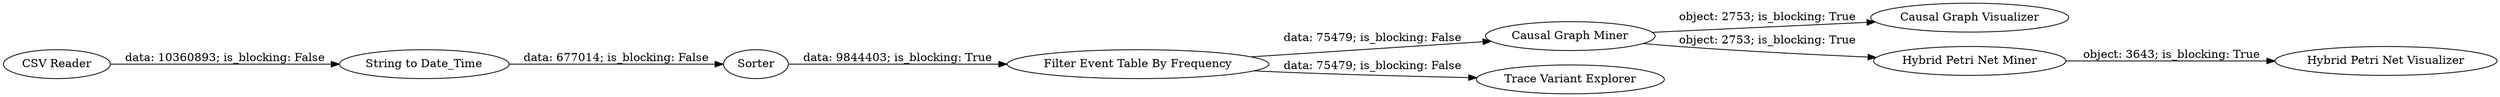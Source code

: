 digraph {
	"1973974827692642354_21" [label="Causal Graph Miner"]
	"1973974827692642354_24" [label="Causal Graph Visualizer"]
	"1973974827692642354_22" [label="Hybrid Petri Net Miner"]
	"1973974827692642354_19" [label="String to Date_Time"]
	"1973974827692642354_26" [label="Filter Event Table By Frequency"]
	"1973974827692642354_1" [label="CSV Reader"]
	"1973974827692642354_20" [label=Sorter]
	"1973974827692642354_27" [label="Trace Variant Explorer"]
	"1973974827692642354_25" [label="Hybrid Petri Net Visualizer"]
	"1973974827692642354_1" -> "1973974827692642354_19" [label="data: 10360893; is_blocking: False"]
	"1973974827692642354_22" -> "1973974827692642354_25" [label="object: 3643; is_blocking: True"]
	"1973974827692642354_21" -> "1973974827692642354_24" [label="object: 2753; is_blocking: True"]
	"1973974827692642354_20" -> "1973974827692642354_26" [label="data: 9844403; is_blocking: True"]
	"1973974827692642354_26" -> "1973974827692642354_21" [label="data: 75479; is_blocking: False"]
	"1973974827692642354_19" -> "1973974827692642354_20" [label="data: 677014; is_blocking: False"]
	"1973974827692642354_26" -> "1973974827692642354_27" [label="data: 75479; is_blocking: False"]
	"1973974827692642354_21" -> "1973974827692642354_22" [label="object: 2753; is_blocking: True"]
	rankdir=LR
}
